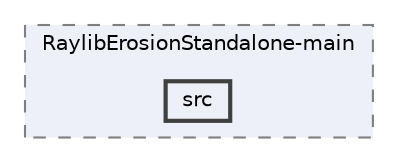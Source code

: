 digraph "C:/Users/HP/Documents/GitHub/Minero-Game/Classes/lib/RaylibErosionStandalone-main/src"
{
 // LATEX_PDF_SIZE
  bgcolor="transparent";
  edge [fontname=Helvetica,fontsize=10,labelfontname=Helvetica,labelfontsize=10];
  node [fontname=Helvetica,fontsize=10,shape=box,height=0.2,width=0.4];
  compound=true
  subgraph clusterdir_231815776e88b74260d08db38a96cc30 {
    graph [ bgcolor="#edf0f7", pencolor="grey50", label="RaylibErosionStandalone-main", fontname=Helvetica,fontsize=10 style="filled,dashed", URL="dir_231815776e88b74260d08db38a96cc30.html",tooltip=""]
  dir_f14393c3cafaa38c7f0a2991d898bb58 [label="src", fillcolor="#edf0f7", color="grey25", style="filled,bold", URL="dir_f14393c3cafaa38c7f0a2991d898bb58.html",tooltip=""];
  }
}

